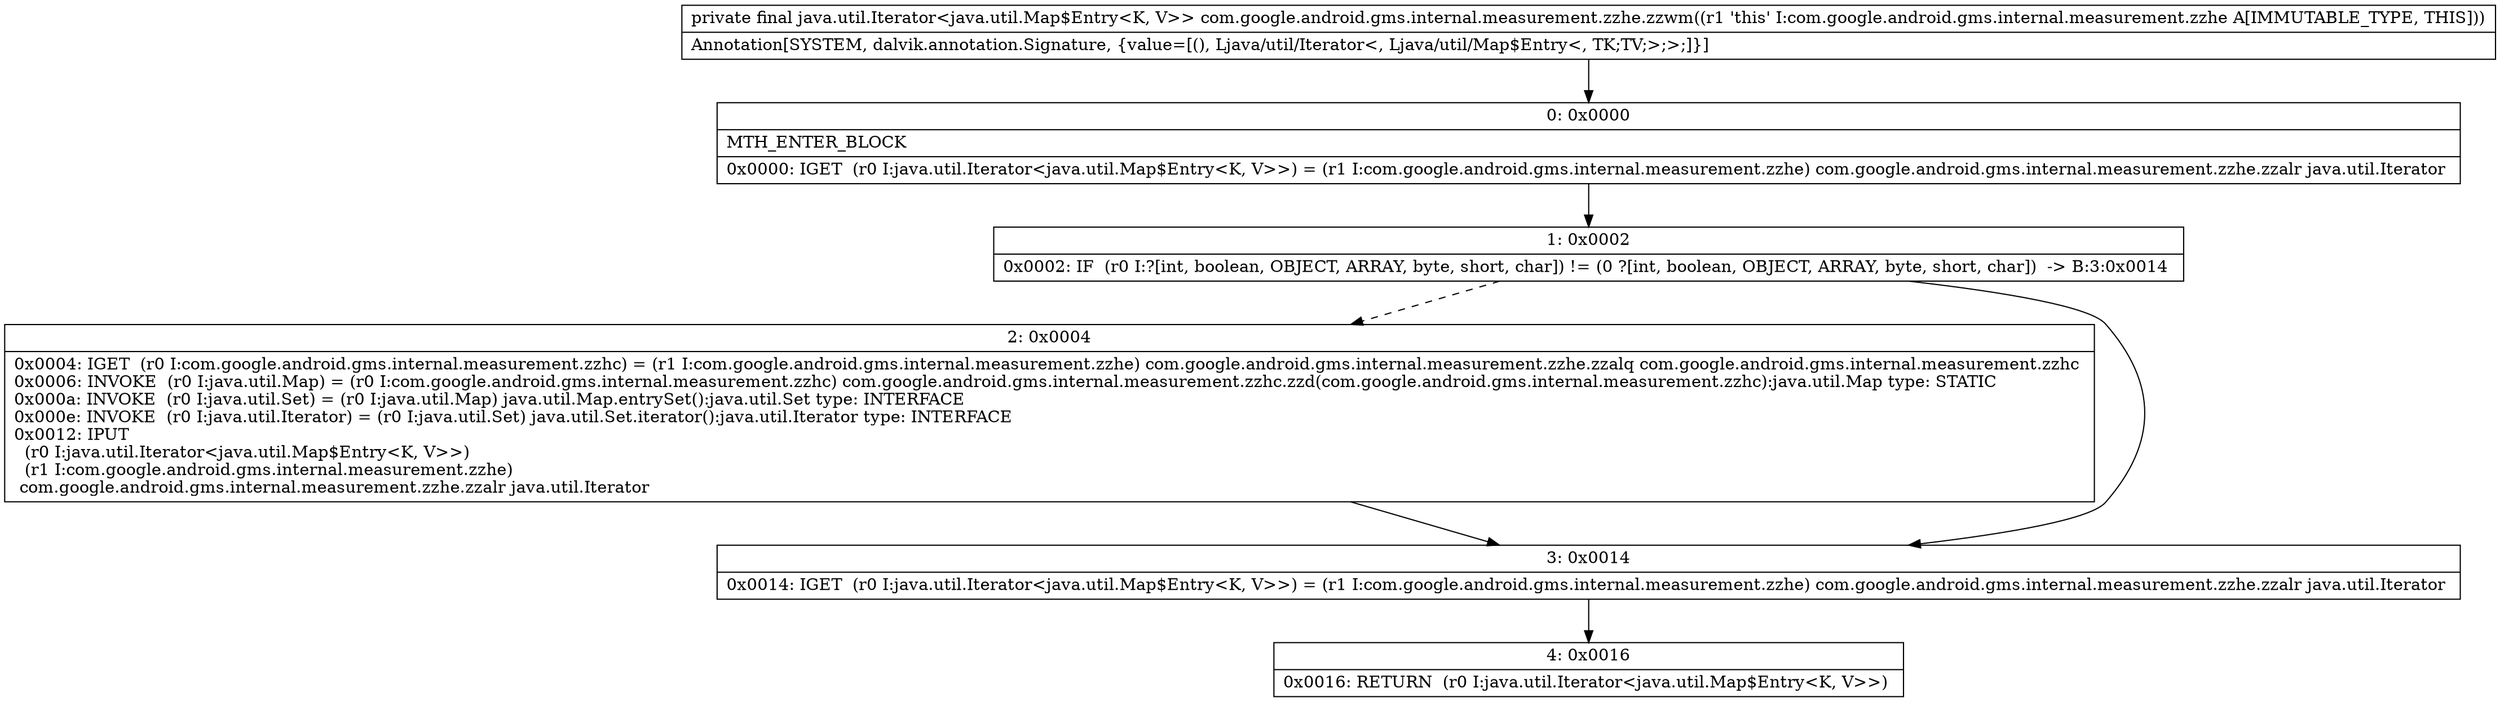 digraph "CFG forcom.google.android.gms.internal.measurement.zzhe.zzwm()Ljava\/util\/Iterator;" {
Node_0 [shape=record,label="{0\:\ 0x0000|MTH_ENTER_BLOCK\l|0x0000: IGET  (r0 I:java.util.Iterator\<java.util.Map$Entry\<K, V\>\>) = (r1 I:com.google.android.gms.internal.measurement.zzhe) com.google.android.gms.internal.measurement.zzhe.zzalr java.util.Iterator \l}"];
Node_1 [shape=record,label="{1\:\ 0x0002|0x0002: IF  (r0 I:?[int, boolean, OBJECT, ARRAY, byte, short, char]) != (0 ?[int, boolean, OBJECT, ARRAY, byte, short, char])  \-\> B:3:0x0014 \l}"];
Node_2 [shape=record,label="{2\:\ 0x0004|0x0004: IGET  (r0 I:com.google.android.gms.internal.measurement.zzhc) = (r1 I:com.google.android.gms.internal.measurement.zzhe) com.google.android.gms.internal.measurement.zzhe.zzalq com.google.android.gms.internal.measurement.zzhc \l0x0006: INVOKE  (r0 I:java.util.Map) = (r0 I:com.google.android.gms.internal.measurement.zzhc) com.google.android.gms.internal.measurement.zzhc.zzd(com.google.android.gms.internal.measurement.zzhc):java.util.Map type: STATIC \l0x000a: INVOKE  (r0 I:java.util.Set) = (r0 I:java.util.Map) java.util.Map.entrySet():java.util.Set type: INTERFACE \l0x000e: INVOKE  (r0 I:java.util.Iterator) = (r0 I:java.util.Set) java.util.Set.iterator():java.util.Iterator type: INTERFACE \l0x0012: IPUT  \l  (r0 I:java.util.Iterator\<java.util.Map$Entry\<K, V\>\>)\l  (r1 I:com.google.android.gms.internal.measurement.zzhe)\l com.google.android.gms.internal.measurement.zzhe.zzalr java.util.Iterator \l}"];
Node_3 [shape=record,label="{3\:\ 0x0014|0x0014: IGET  (r0 I:java.util.Iterator\<java.util.Map$Entry\<K, V\>\>) = (r1 I:com.google.android.gms.internal.measurement.zzhe) com.google.android.gms.internal.measurement.zzhe.zzalr java.util.Iterator \l}"];
Node_4 [shape=record,label="{4\:\ 0x0016|0x0016: RETURN  (r0 I:java.util.Iterator\<java.util.Map$Entry\<K, V\>\>) \l}"];
MethodNode[shape=record,label="{private final java.util.Iterator\<java.util.Map$Entry\<K, V\>\> com.google.android.gms.internal.measurement.zzhe.zzwm((r1 'this' I:com.google.android.gms.internal.measurement.zzhe A[IMMUTABLE_TYPE, THIS]))  | Annotation[SYSTEM, dalvik.annotation.Signature, \{value=[(), Ljava\/util\/Iterator\<, Ljava\/util\/Map$Entry\<, TK;TV;\>;\>;]\}]\l}"];
MethodNode -> Node_0;
Node_0 -> Node_1;
Node_1 -> Node_2[style=dashed];
Node_1 -> Node_3;
Node_2 -> Node_3;
Node_3 -> Node_4;
}

